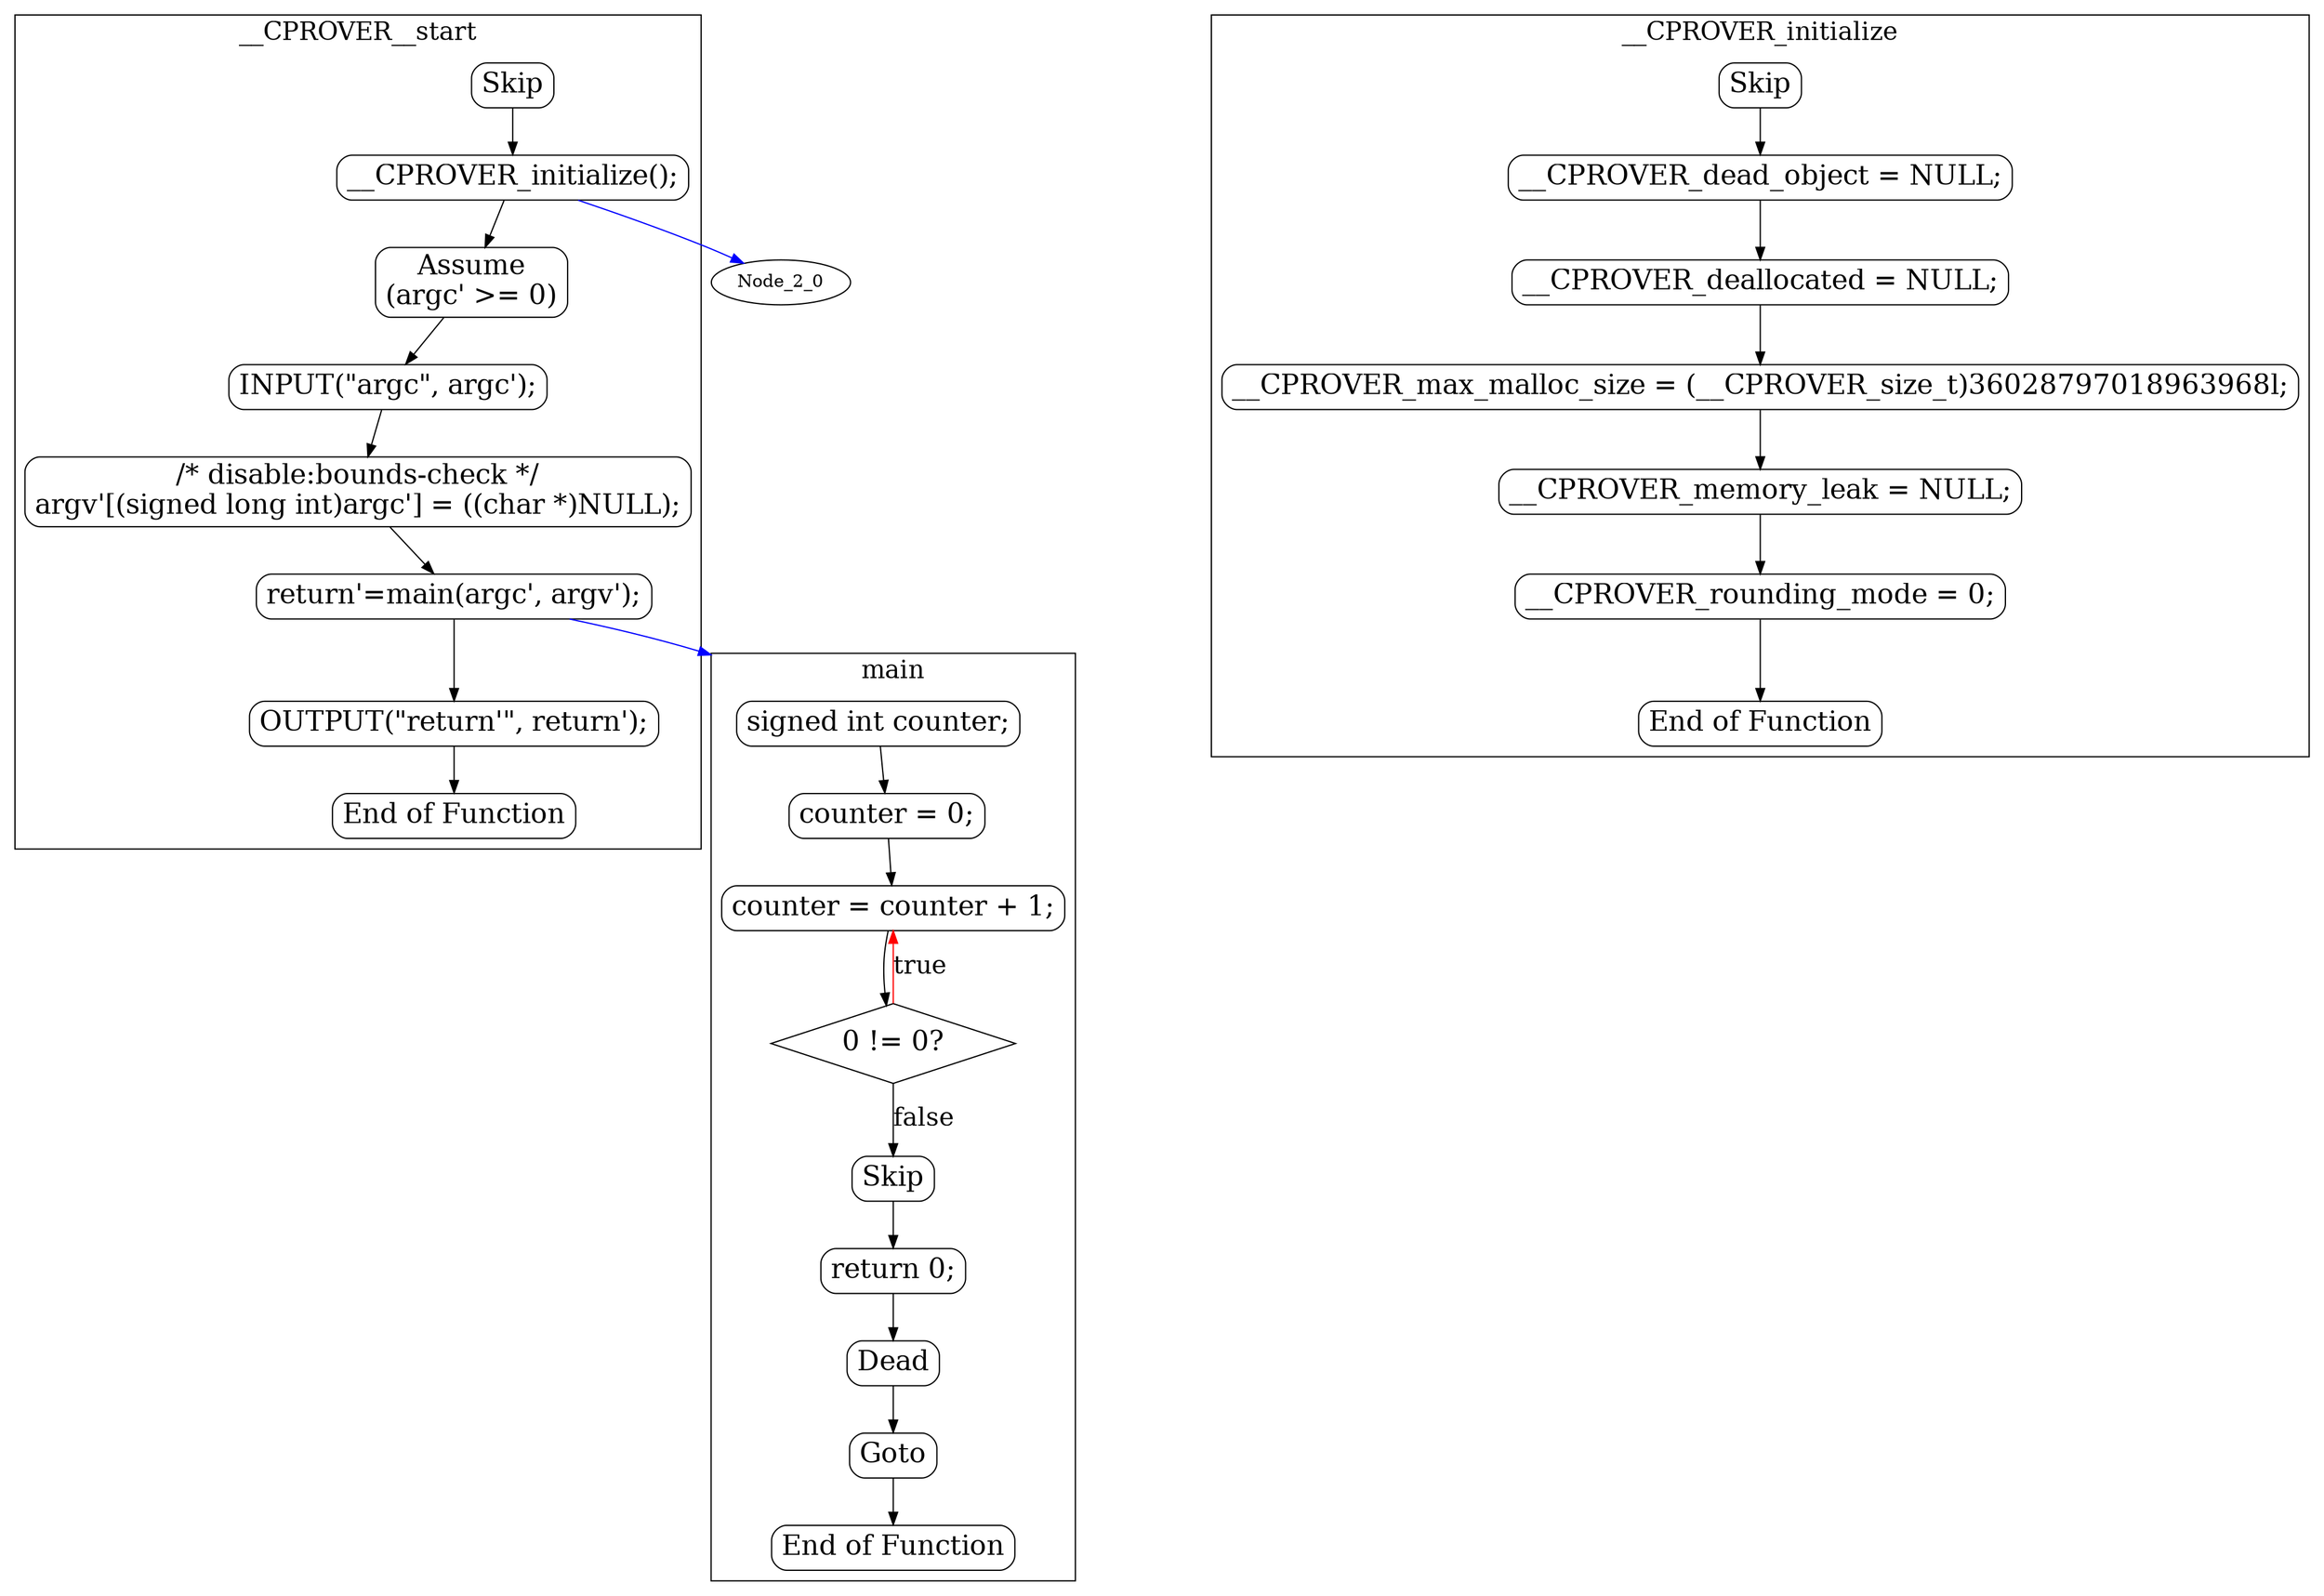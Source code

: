 digraph G {
color=black;orientation=portrait;fontsize=20;compound=true;size="30,40";ratio=compress;
subgraph "cluster_main" {
label="main";
Node_0_0 [shape=Mrecord,fontsize=22,label="signed int counter;"];
Node_0_0 -> Node_0_1 ;
Node_0_1 [shape=Mrecord,fontsize=22,label="counter = 0;"];
Node_0_1 -> Node_0_2 ;
Node_0_2 [shape=Mrecord,fontsize=22,label="counter = counter + 1;"];
Node_0_2 -> Node_0_3 ;
Node_0_3 [shape=diamond,fontsize=22,label="0 != 0?"];
Node_0_3 -> Node_0_2 [fontsize=20,label="true",color=red];
Node_0_3 -> Node_0_4 [fontsize=20,label="false"];
Node_0_4 [shape=Mrecord,fontsize=22,label="Skip"];
Node_0_4 -> Node_0_5 ;
Node_0_5 [shape=Mrecord,fontsize=22,label="return 0;"];
Node_0_5 -> Node_0_6 ;
Node_0_6 [shape=Mrecord,fontsize=22,label="Dead"];
Node_0_6 -> Node_0_7 ;
Node_0_7 [shape=Mrecord,fontsize=22,label="Goto"];
Node_0_7 -> Node_0_8 ;
Node_0_8 [shape=Mrecord,fontsize=22,label="End of Function"];
}
subgraph "cluster___CPROVER__start" {
label="__CPROVER__start";
Node_1_9 [shape=Mrecord,fontsize=22,label="Skip"];
Node_1_9 -> Node_1_10 ;
Node_1_10 [shape=Mrecord,fontsize=22,label="__CPROVER_initialize();"];
Node_1_10 -> Node_1_11 ;
Node_1_11 [shape=Mrecord,fontsize=22,label="Assume\n(argc' \>= 0)"];
Node_1_11 -> Node_1_12 ;
Node_1_12 [shape=Mrecord,fontsize=22,label="INPUT(\"argc\", argc');"];
Node_1_12 -> Node_1_13 ;
Node_1_13 [shape=Mrecord,fontsize=22,label="/* disable:bounds-check */\nargv'[(signed long int)argc'] = ((char *)NULL);"];
Node_1_13 -> Node_1_14 ;
Node_1_14 [shape=Mrecord,fontsize=22,label="return'=main(argc', argv');"];
Node_1_14 -> Node_1_15 ;
Node_1_15 [shape=Mrecord,fontsize=22,label="OUTPUT(\"return'\", return');"];
Node_1_15 -> Node_1_16 ;
Node_1_16 [shape=Mrecord,fontsize=22,label="End of Function"];
}
subgraph "cluster___CPROVER_initialize" {
label="__CPROVER_initialize";
Node_2_17 [shape=Mrecord,fontsize=22,label="Skip"];
Node_2_17 -> Node_2_18 ;
Node_2_18 [shape=Mrecord,fontsize=22,label="__CPROVER_dead_object = NULL;"];
Node_2_18 -> Node_2_19 ;
Node_2_19 [shape=Mrecord,fontsize=22,label="__CPROVER_deallocated = NULL;"];
Node_2_19 -> Node_2_20 ;
Node_2_20 [shape=Mrecord,fontsize=22,label="__CPROVER_max_malloc_size = (__CPROVER_size_t)36028797018963968l;"];
Node_2_20 -> Node_2_21 ;
Node_2_21 [shape=Mrecord,fontsize=22,label="__CPROVER_memory_leak = NULL;"];
Node_2_21 -> Node_2_22 ;
Node_2_22 [shape=Mrecord,fontsize=22,label="__CPROVER_rounding_mode = 0;"];
Node_2_22 -> Node_2_23 ;
Node_2_23 [shape=Mrecord,fontsize=22,label="End of Function"];
}
Node_1_10 -> Node_2_0 [lhead="cluster___CPROVER_initialize",color=blue];
Node_1_14 -> Node_0_0 [lhead="cluster_main",color=blue];
}
